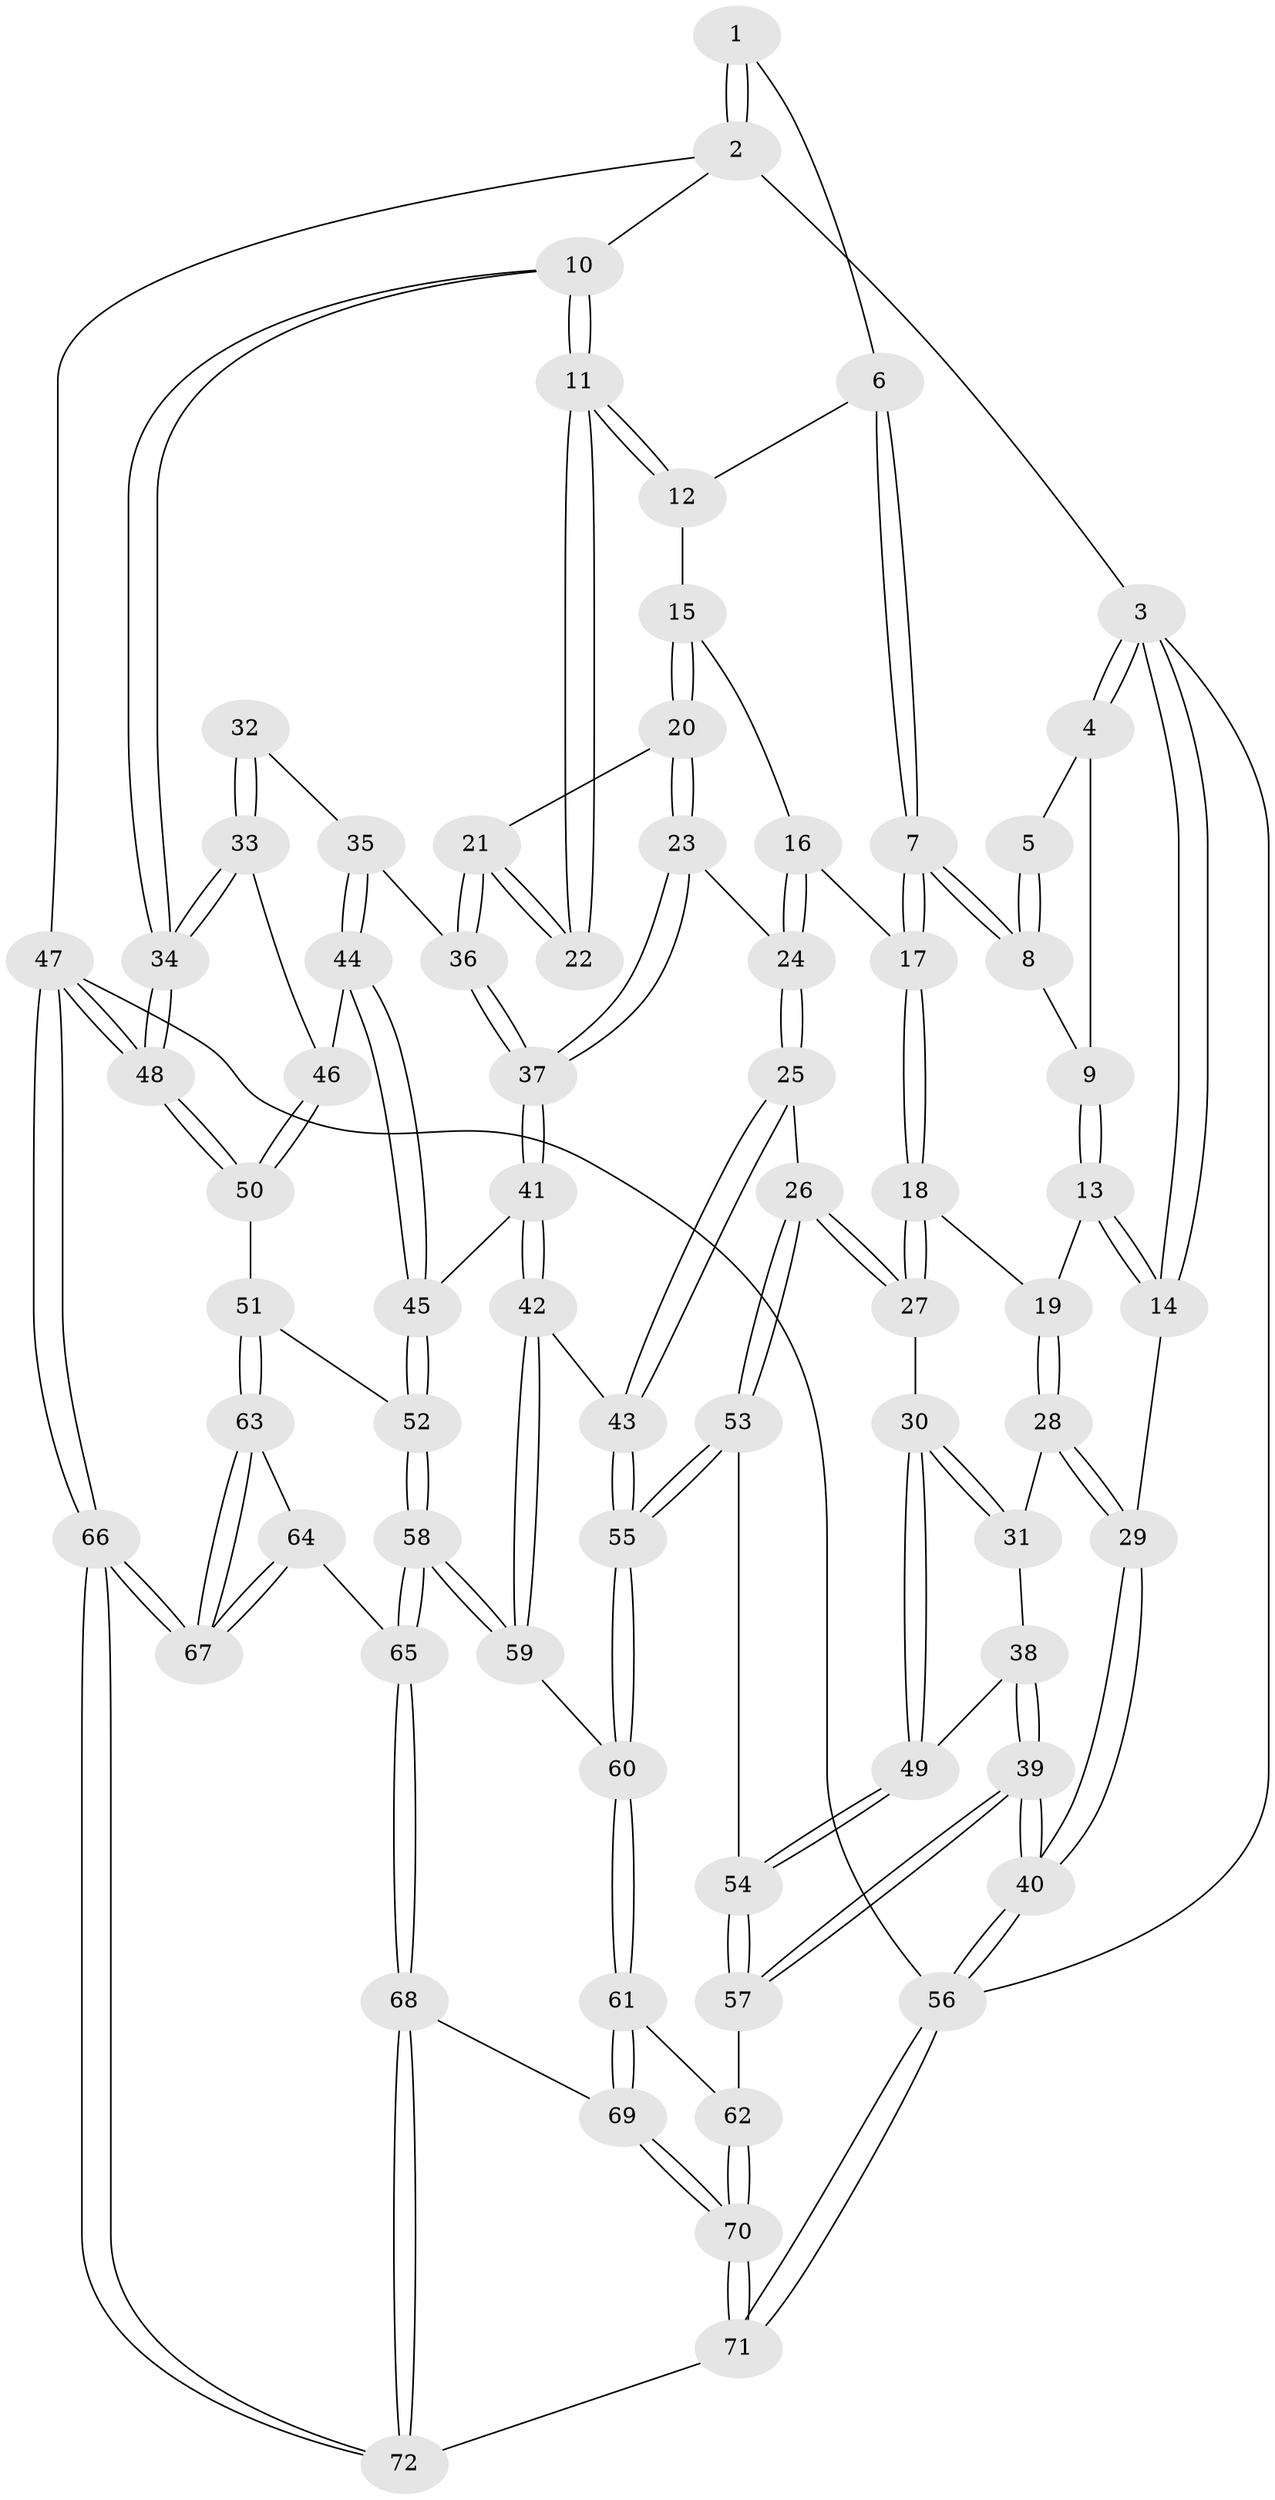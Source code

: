 // Generated by graph-tools (version 1.1) at 2025/17/03/09/25 04:17:21]
// undirected, 72 vertices, 177 edges
graph export_dot {
graph [start="1"]
  node [color=gray90,style=filled];
  1 [pos="+0.6609740928689549+0"];
  2 [pos="+1+0"];
  3 [pos="+0+0"];
  4 [pos="+0+0"];
  5 [pos="+0.40180976611535446+0"];
  6 [pos="+0.6462949160337752+0.04889038544853497"];
  7 [pos="+0.39195660615579414+0.16996365946548983"];
  8 [pos="+0.3706237592194756+0.12223936113458311"];
  9 [pos="+0.15201970140752497+0.09419100915886955"];
  10 [pos="+1+0"];
  11 [pos="+1+0"];
  12 [pos="+0.6770375270154958+0.11215412915519202"];
  13 [pos="+0.08182132849773634+0.19867059055341088"];
  14 [pos="+0+0.13821342765425418"];
  15 [pos="+0.6870395756909864+0.2642919214530654"];
  16 [pos="+0.40080227252176526+0.22753696440067453"];
  17 [pos="+0.3995711604422765+0.22719686556439306"];
  18 [pos="+0.3860314586222787+0.2476830319464609"];
  19 [pos="+0.14196744947629603+0.3066925180070416"];
  20 [pos="+0.7138399781449246+0.29015791794167306"];
  21 [pos="+0.717380280323639+0.2908912364798801"];
  22 [pos="+0.8602365932655728+0.23103409027035798"];
  23 [pos="+0.634491168683551+0.4039060417082553"];
  24 [pos="+0.5760888835737196+0.42633702409100543"];
  25 [pos="+0.5252378611209959+0.47558983102394387"];
  26 [pos="+0.38469734332358674+0.44734449486739675"];
  27 [pos="+0.3769614019733617+0.43917952883098865"];
  28 [pos="+0.1320250298893988+0.33376880333675685"];
  29 [pos="+0+0.3582396618522913"];
  30 [pos="+0.35865495347266524+0.4467800673501422"];
  31 [pos="+0.13293220963439542+0.3711141365027037"];
  32 [pos="+0.9099178946567692+0.3976673154968228"];
  33 [pos="+1+0.44710160267287763"];
  34 [pos="+1+0.4397886968233053"];
  35 [pos="+0.7940350142507961+0.4172199885950306"];
  36 [pos="+0.7902467567677095+0.41390604137057985"];
  37 [pos="+0.6747611380226943+0.5464400268533288"];
  38 [pos="+0.12191980278881885+0.4258665404178159"];
  39 [pos="+0+0.7079270042240421"];
  40 [pos="+0+0.7162940366746886"];
  41 [pos="+0.6713089759376633+0.5894931627318428"];
  42 [pos="+0.6380353996603468+0.6063003328789194"];
  43 [pos="+0.5678657168687781+0.5781883741921323"];
  44 [pos="+0.8278408712064766+0.48959545031071233"];
  45 [pos="+0.7784735667587661+0.6124672540630822"];
  46 [pos="+0.9055846450816731+0.500333787576059"];
  47 [pos="+1+1"];
  48 [pos="+1+0.7065000499472619"];
  49 [pos="+0.2740267341790097+0.5039669441234106"];
  50 [pos="+0.8928708522602086+0.6972470172532637"];
  51 [pos="+0.8657782449482372+0.702082570107854"];
  52 [pos="+0.8555283715568203+0.6971838348420901"];
  53 [pos="+0.4128988693060145+0.6137033576224895"];
  54 [pos="+0.22576996249935974+0.6158752740258873"];
  55 [pos="+0.43203714478861516+0.6393963704264968"];
  56 [pos="+0+1"];
  57 [pos="+0.1207354066371466+0.7135813998456585"];
  58 [pos="+0.6323695162266907+0.7936702569949018"];
  59 [pos="+0.608636895926148+0.7553208776417061"];
  60 [pos="+0.42901572079631195+0.7303971300581684"];
  61 [pos="+0.37780431427229005+0.7893833508139809"];
  62 [pos="+0.3050724550961645+0.8186447791696605"];
  63 [pos="+0.8469863447297522+0.7840834702188505"];
  64 [pos="+0.7759421450819232+0.8824799176545709"];
  65 [pos="+0.6402005613029055+0.885216129601918"];
  66 [pos="+1+1"];
  67 [pos="+1+1"];
  68 [pos="+0.6142273060829256+0.9292549777570127"];
  69 [pos="+0.5180047606805521+0.9086673790888516"];
  70 [pos="+0.3050456981590322+1"];
  71 [pos="+0.2599626364733205+1"];
  72 [pos="+0.6365537910155249+1"];
  1 -- 2;
  1 -- 2;
  1 -- 6;
  2 -- 3;
  2 -- 10;
  2 -- 47;
  3 -- 4;
  3 -- 4;
  3 -- 14;
  3 -- 14;
  3 -- 56;
  4 -- 5;
  4 -- 9;
  5 -- 8;
  5 -- 8;
  6 -- 7;
  6 -- 7;
  6 -- 12;
  7 -- 8;
  7 -- 8;
  7 -- 17;
  7 -- 17;
  8 -- 9;
  9 -- 13;
  9 -- 13;
  10 -- 11;
  10 -- 11;
  10 -- 34;
  10 -- 34;
  11 -- 12;
  11 -- 12;
  11 -- 22;
  11 -- 22;
  12 -- 15;
  13 -- 14;
  13 -- 14;
  13 -- 19;
  14 -- 29;
  15 -- 16;
  15 -- 20;
  15 -- 20;
  16 -- 17;
  16 -- 24;
  16 -- 24;
  17 -- 18;
  17 -- 18;
  18 -- 19;
  18 -- 27;
  18 -- 27;
  19 -- 28;
  19 -- 28;
  20 -- 21;
  20 -- 23;
  20 -- 23;
  21 -- 22;
  21 -- 22;
  21 -- 36;
  21 -- 36;
  23 -- 24;
  23 -- 37;
  23 -- 37;
  24 -- 25;
  24 -- 25;
  25 -- 26;
  25 -- 43;
  25 -- 43;
  26 -- 27;
  26 -- 27;
  26 -- 53;
  26 -- 53;
  27 -- 30;
  28 -- 29;
  28 -- 29;
  28 -- 31;
  29 -- 40;
  29 -- 40;
  30 -- 31;
  30 -- 31;
  30 -- 49;
  30 -- 49;
  31 -- 38;
  32 -- 33;
  32 -- 33;
  32 -- 35;
  33 -- 34;
  33 -- 34;
  33 -- 46;
  34 -- 48;
  34 -- 48;
  35 -- 36;
  35 -- 44;
  35 -- 44;
  36 -- 37;
  36 -- 37;
  37 -- 41;
  37 -- 41;
  38 -- 39;
  38 -- 39;
  38 -- 49;
  39 -- 40;
  39 -- 40;
  39 -- 57;
  39 -- 57;
  40 -- 56;
  40 -- 56;
  41 -- 42;
  41 -- 42;
  41 -- 45;
  42 -- 43;
  42 -- 59;
  42 -- 59;
  43 -- 55;
  43 -- 55;
  44 -- 45;
  44 -- 45;
  44 -- 46;
  45 -- 52;
  45 -- 52;
  46 -- 50;
  46 -- 50;
  47 -- 48;
  47 -- 48;
  47 -- 66;
  47 -- 66;
  47 -- 56;
  48 -- 50;
  48 -- 50;
  49 -- 54;
  49 -- 54;
  50 -- 51;
  51 -- 52;
  51 -- 63;
  51 -- 63;
  52 -- 58;
  52 -- 58;
  53 -- 54;
  53 -- 55;
  53 -- 55;
  54 -- 57;
  54 -- 57;
  55 -- 60;
  55 -- 60;
  56 -- 71;
  56 -- 71;
  57 -- 62;
  58 -- 59;
  58 -- 59;
  58 -- 65;
  58 -- 65;
  59 -- 60;
  60 -- 61;
  60 -- 61;
  61 -- 62;
  61 -- 69;
  61 -- 69;
  62 -- 70;
  62 -- 70;
  63 -- 64;
  63 -- 67;
  63 -- 67;
  64 -- 65;
  64 -- 67;
  64 -- 67;
  65 -- 68;
  65 -- 68;
  66 -- 67;
  66 -- 67;
  66 -- 72;
  66 -- 72;
  68 -- 69;
  68 -- 72;
  68 -- 72;
  69 -- 70;
  69 -- 70;
  70 -- 71;
  70 -- 71;
  71 -- 72;
}
